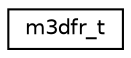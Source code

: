 digraph "Graphical Class Hierarchy"
{
 // LATEX_PDF_SIZE
  edge [fontname="Helvetica",fontsize="10",labelfontname="Helvetica",labelfontsize="10"];
  node [fontname="Helvetica",fontsize="10",shape=record];
  rankdir="LR";
  Node0 [label="m3dfr_t",height=0.2,width=0.4,color="black", fillcolor="white", style="filled",URL="$structm3dfr__t.html",tooltip=" "];
}
